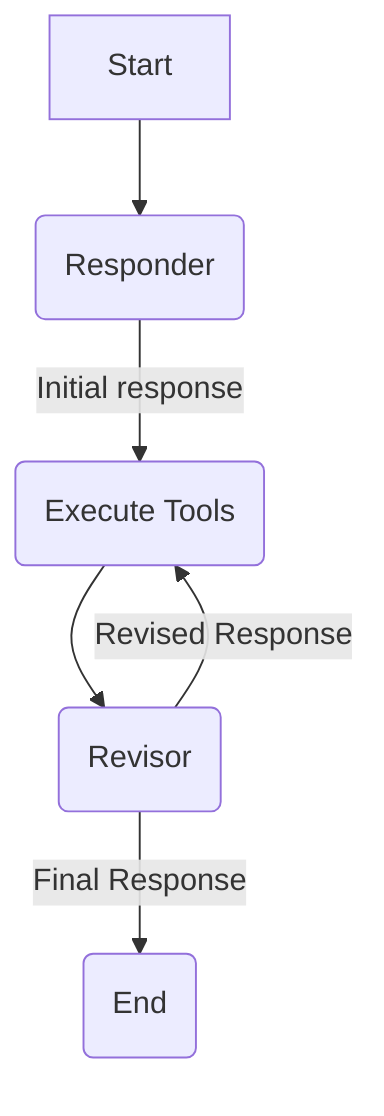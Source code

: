 graph TD
A[Start] --> B(Responder);
B --> |Initial response|C(Execute Tools);
C --> D(Revisor)
D -->|Revised Response| C;
D --> |Final Response| E(End);
